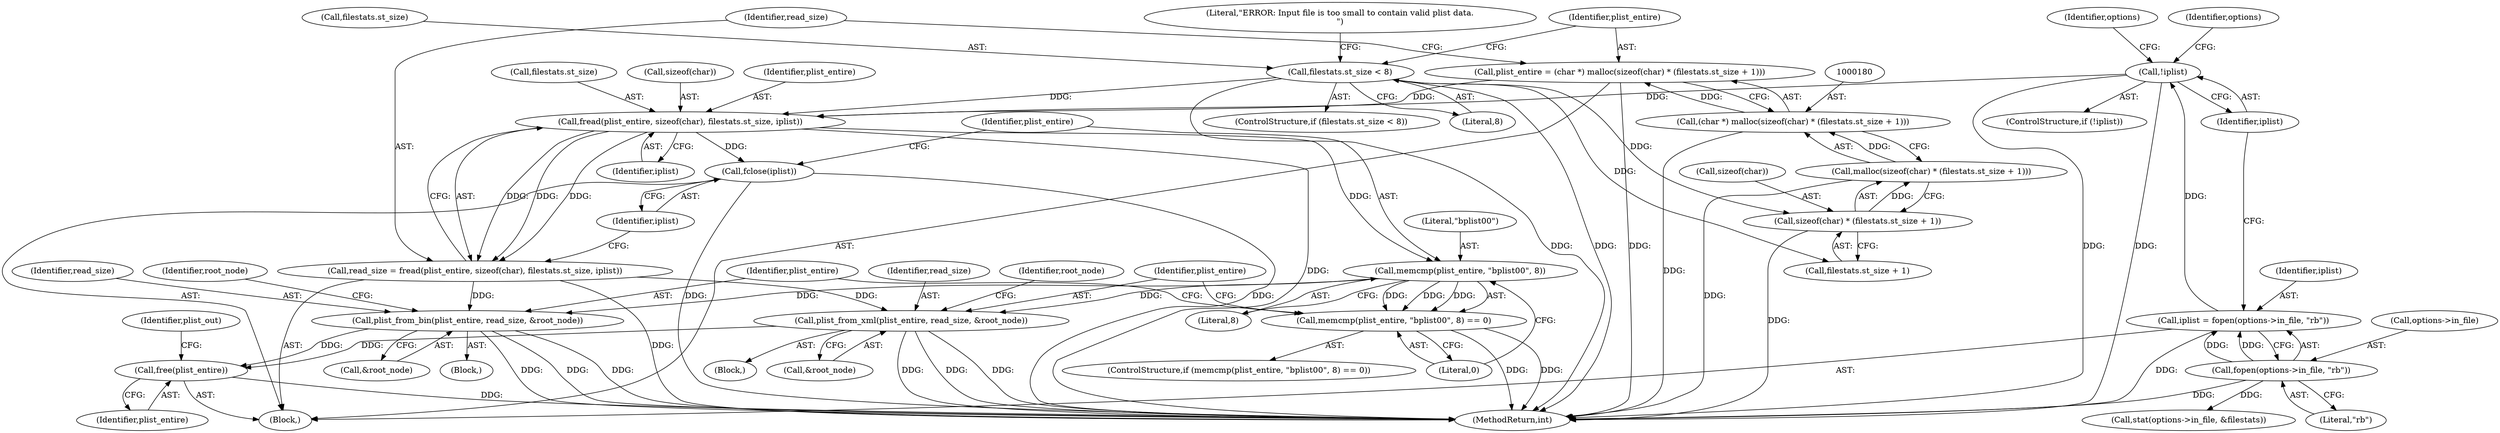 digraph "0_libplist_7391a506352c009fe044dead7baad9e22dd279ee@API" {
"1000192" [label="(Call,fread(plist_entire, sizeof(char), filestats.st_size, iplist))"];
"1000177" [label="(Call,plist_entire = (char *) malloc(sizeof(char) * (filestats.st_size + 1)))"];
"1000179" [label="(Call,(char *) malloc(sizeof(char) * (filestats.st_size + 1)))"];
"1000181" [label="(Call,malloc(sizeof(char) * (filestats.st_size + 1)))"];
"1000182" [label="(Call,sizeof(char) * (filestats.st_size + 1))"];
"1000166" [label="(Call,filestats.st_size < 8)"];
"1000152" [label="(Call,!iplist)"];
"1000144" [label="(Call,iplist = fopen(options->in_file, \"rb\"))"];
"1000146" [label="(Call,fopen(options->in_file, \"rb\"))"];
"1000190" [label="(Call,read_size = fread(plist_entire, sizeof(char), filestats.st_size, iplist))"];
"1000210" [label="(Call,plist_from_bin(plist_entire, read_size, &root_node))"];
"1000236" [label="(Call,free(plist_entire))"];
"1000223" [label="(Call,plist_from_xml(plist_entire, read_size, &root_node))"];
"1000200" [label="(Call,fclose(iplist))"];
"1000204" [label="(Call,memcmp(plist_entire, \"bplist00\", 8))"];
"1000203" [label="(Call,memcmp(plist_entire, \"bplist00\", 8) == 0)"];
"1000182" [label="(Call,sizeof(char) * (filestats.st_size + 1))"];
"1000166" [label="(Call,filestats.st_size < 8)"];
"1000196" [label="(Call,filestats.st_size)"];
"1000224" [label="(Identifier,plist_entire)"];
"1000151" [label="(ControlStructure,if (!iplist))"];
"1000191" [label="(Identifier,read_size)"];
"1000177" [label="(Call,plist_entire = (char *) malloc(sizeof(char) * (filestats.st_size + 1)))"];
"1000223" [label="(Call,plist_from_xml(plist_entire, read_size, &root_node))"];
"1000194" [label="(Call,sizeof(char))"];
"1000167" [label="(Call,filestats.st_size)"];
"1000212" [label="(Identifier,read_size)"];
"1000222" [label="(Block,)"];
"1000205" [label="(Identifier,plist_entire)"];
"1000225" [label="(Identifier,read_size)"];
"1000206" [label="(Literal,\"bplist00\")"];
"1000204" [label="(Call,memcmp(plist_entire, \"bplist00\", 8))"];
"1000213" [label="(Call,&root_node)"];
"1000210" [label="(Call,plist_from_bin(plist_entire, read_size, &root_node))"];
"1000165" [label="(ControlStructure,if (filestats.st_size < 8))"];
"1000190" [label="(Call,read_size = fread(plist_entire, sizeof(char), filestats.st_size, iplist))"];
"1000161" [label="(Identifier,options)"];
"1000156" [label="(Identifier,options)"];
"1000147" [label="(Call,options->in_file)"];
"1000216" [label="(Identifier,root_node)"];
"1000203" [label="(Call,memcmp(plist_entire, \"bplist00\", 8) == 0)"];
"1000200" [label="(Call,fclose(iplist))"];
"1000146" [label="(Call,fopen(options->in_file, \"rb\"))"];
"1000183" [label="(Call,sizeof(char))"];
"1000211" [label="(Identifier,plist_entire)"];
"1000178" [label="(Identifier,plist_entire)"];
"1000153" [label="(Identifier,iplist)"];
"1000237" [label="(Identifier,plist_entire)"];
"1000229" [label="(Identifier,root_node)"];
"1000207" [label="(Literal,8)"];
"1000159" [label="(Call,stat(options->in_file, &filestats))"];
"1000103" [label="(Block,)"];
"1000202" [label="(ControlStructure,if (memcmp(plist_entire, \"bplist00\", 8) == 0))"];
"1000201" [label="(Identifier,iplist)"];
"1000179" [label="(Call,(char *) malloc(sizeof(char) * (filestats.st_size + 1)))"];
"1000226" [label="(Call,&root_node)"];
"1000288" [label="(MethodReturn,int)"];
"1000192" [label="(Call,fread(plist_entire, sizeof(char), filestats.st_size, iplist))"];
"1000152" [label="(Call,!iplist)"];
"1000170" [label="(Literal,8)"];
"1000173" [label="(Literal,\"ERROR: Input file is too small to contain valid plist data.\n\")"];
"1000145" [label="(Identifier,iplist)"];
"1000209" [label="(Block,)"];
"1000150" [label="(Literal,\"rb\")"];
"1000185" [label="(Call,filestats.st_size + 1)"];
"1000199" [label="(Identifier,iplist)"];
"1000193" [label="(Identifier,plist_entire)"];
"1000236" [label="(Call,free(plist_entire))"];
"1000208" [label="(Literal,0)"];
"1000239" [label="(Identifier,plist_out)"];
"1000181" [label="(Call,malloc(sizeof(char) * (filestats.st_size + 1)))"];
"1000144" [label="(Call,iplist = fopen(options->in_file, \"rb\"))"];
"1000192" -> "1000190"  [label="AST: "];
"1000192" -> "1000199"  [label="CFG: "];
"1000193" -> "1000192"  [label="AST: "];
"1000194" -> "1000192"  [label="AST: "];
"1000196" -> "1000192"  [label="AST: "];
"1000199" -> "1000192"  [label="AST: "];
"1000190" -> "1000192"  [label="CFG: "];
"1000192" -> "1000288"  [label="DDG: "];
"1000192" -> "1000190"  [label="DDG: "];
"1000192" -> "1000190"  [label="DDG: "];
"1000192" -> "1000190"  [label="DDG: "];
"1000177" -> "1000192"  [label="DDG: "];
"1000166" -> "1000192"  [label="DDG: "];
"1000152" -> "1000192"  [label="DDG: "];
"1000192" -> "1000200"  [label="DDG: "];
"1000192" -> "1000204"  [label="DDG: "];
"1000177" -> "1000103"  [label="AST: "];
"1000177" -> "1000179"  [label="CFG: "];
"1000178" -> "1000177"  [label="AST: "];
"1000179" -> "1000177"  [label="AST: "];
"1000191" -> "1000177"  [label="CFG: "];
"1000177" -> "1000288"  [label="DDG: "];
"1000179" -> "1000177"  [label="DDG: "];
"1000179" -> "1000181"  [label="CFG: "];
"1000180" -> "1000179"  [label="AST: "];
"1000181" -> "1000179"  [label="AST: "];
"1000179" -> "1000288"  [label="DDG: "];
"1000181" -> "1000179"  [label="DDG: "];
"1000181" -> "1000182"  [label="CFG: "];
"1000182" -> "1000181"  [label="AST: "];
"1000181" -> "1000288"  [label="DDG: "];
"1000182" -> "1000181"  [label="DDG: "];
"1000182" -> "1000185"  [label="CFG: "];
"1000183" -> "1000182"  [label="AST: "];
"1000185" -> "1000182"  [label="AST: "];
"1000182" -> "1000288"  [label="DDG: "];
"1000166" -> "1000182"  [label="DDG: "];
"1000166" -> "1000165"  [label="AST: "];
"1000166" -> "1000170"  [label="CFG: "];
"1000167" -> "1000166"  [label="AST: "];
"1000170" -> "1000166"  [label="AST: "];
"1000173" -> "1000166"  [label="CFG: "];
"1000178" -> "1000166"  [label="CFG: "];
"1000166" -> "1000288"  [label="DDG: "];
"1000166" -> "1000288"  [label="DDG: "];
"1000166" -> "1000185"  [label="DDG: "];
"1000152" -> "1000151"  [label="AST: "];
"1000152" -> "1000153"  [label="CFG: "];
"1000153" -> "1000152"  [label="AST: "];
"1000156" -> "1000152"  [label="CFG: "];
"1000161" -> "1000152"  [label="CFG: "];
"1000152" -> "1000288"  [label="DDG: "];
"1000152" -> "1000288"  [label="DDG: "];
"1000144" -> "1000152"  [label="DDG: "];
"1000144" -> "1000103"  [label="AST: "];
"1000144" -> "1000146"  [label="CFG: "];
"1000145" -> "1000144"  [label="AST: "];
"1000146" -> "1000144"  [label="AST: "];
"1000153" -> "1000144"  [label="CFG: "];
"1000144" -> "1000288"  [label="DDG: "];
"1000146" -> "1000144"  [label="DDG: "];
"1000146" -> "1000144"  [label="DDG: "];
"1000146" -> "1000150"  [label="CFG: "];
"1000147" -> "1000146"  [label="AST: "];
"1000150" -> "1000146"  [label="AST: "];
"1000146" -> "1000288"  [label="DDG: "];
"1000146" -> "1000159"  [label="DDG: "];
"1000190" -> "1000103"  [label="AST: "];
"1000191" -> "1000190"  [label="AST: "];
"1000201" -> "1000190"  [label="CFG: "];
"1000190" -> "1000288"  [label="DDG: "];
"1000190" -> "1000210"  [label="DDG: "];
"1000190" -> "1000223"  [label="DDG: "];
"1000210" -> "1000209"  [label="AST: "];
"1000210" -> "1000213"  [label="CFG: "];
"1000211" -> "1000210"  [label="AST: "];
"1000212" -> "1000210"  [label="AST: "];
"1000213" -> "1000210"  [label="AST: "];
"1000216" -> "1000210"  [label="CFG: "];
"1000210" -> "1000288"  [label="DDG: "];
"1000210" -> "1000288"  [label="DDG: "];
"1000210" -> "1000288"  [label="DDG: "];
"1000204" -> "1000210"  [label="DDG: "];
"1000210" -> "1000236"  [label="DDG: "];
"1000236" -> "1000103"  [label="AST: "];
"1000236" -> "1000237"  [label="CFG: "];
"1000237" -> "1000236"  [label="AST: "];
"1000239" -> "1000236"  [label="CFG: "];
"1000236" -> "1000288"  [label="DDG: "];
"1000223" -> "1000236"  [label="DDG: "];
"1000223" -> "1000222"  [label="AST: "];
"1000223" -> "1000226"  [label="CFG: "];
"1000224" -> "1000223"  [label="AST: "];
"1000225" -> "1000223"  [label="AST: "];
"1000226" -> "1000223"  [label="AST: "];
"1000229" -> "1000223"  [label="CFG: "];
"1000223" -> "1000288"  [label="DDG: "];
"1000223" -> "1000288"  [label="DDG: "];
"1000223" -> "1000288"  [label="DDG: "];
"1000204" -> "1000223"  [label="DDG: "];
"1000200" -> "1000103"  [label="AST: "];
"1000200" -> "1000201"  [label="CFG: "];
"1000201" -> "1000200"  [label="AST: "];
"1000205" -> "1000200"  [label="CFG: "];
"1000200" -> "1000288"  [label="DDG: "];
"1000200" -> "1000288"  [label="DDG: "];
"1000204" -> "1000203"  [label="AST: "];
"1000204" -> "1000207"  [label="CFG: "];
"1000205" -> "1000204"  [label="AST: "];
"1000206" -> "1000204"  [label="AST: "];
"1000207" -> "1000204"  [label="AST: "];
"1000208" -> "1000204"  [label="CFG: "];
"1000204" -> "1000203"  [label="DDG: "];
"1000204" -> "1000203"  [label="DDG: "];
"1000204" -> "1000203"  [label="DDG: "];
"1000203" -> "1000202"  [label="AST: "];
"1000203" -> "1000208"  [label="CFG: "];
"1000208" -> "1000203"  [label="AST: "];
"1000211" -> "1000203"  [label="CFG: "];
"1000224" -> "1000203"  [label="CFG: "];
"1000203" -> "1000288"  [label="DDG: "];
"1000203" -> "1000288"  [label="DDG: "];
}
